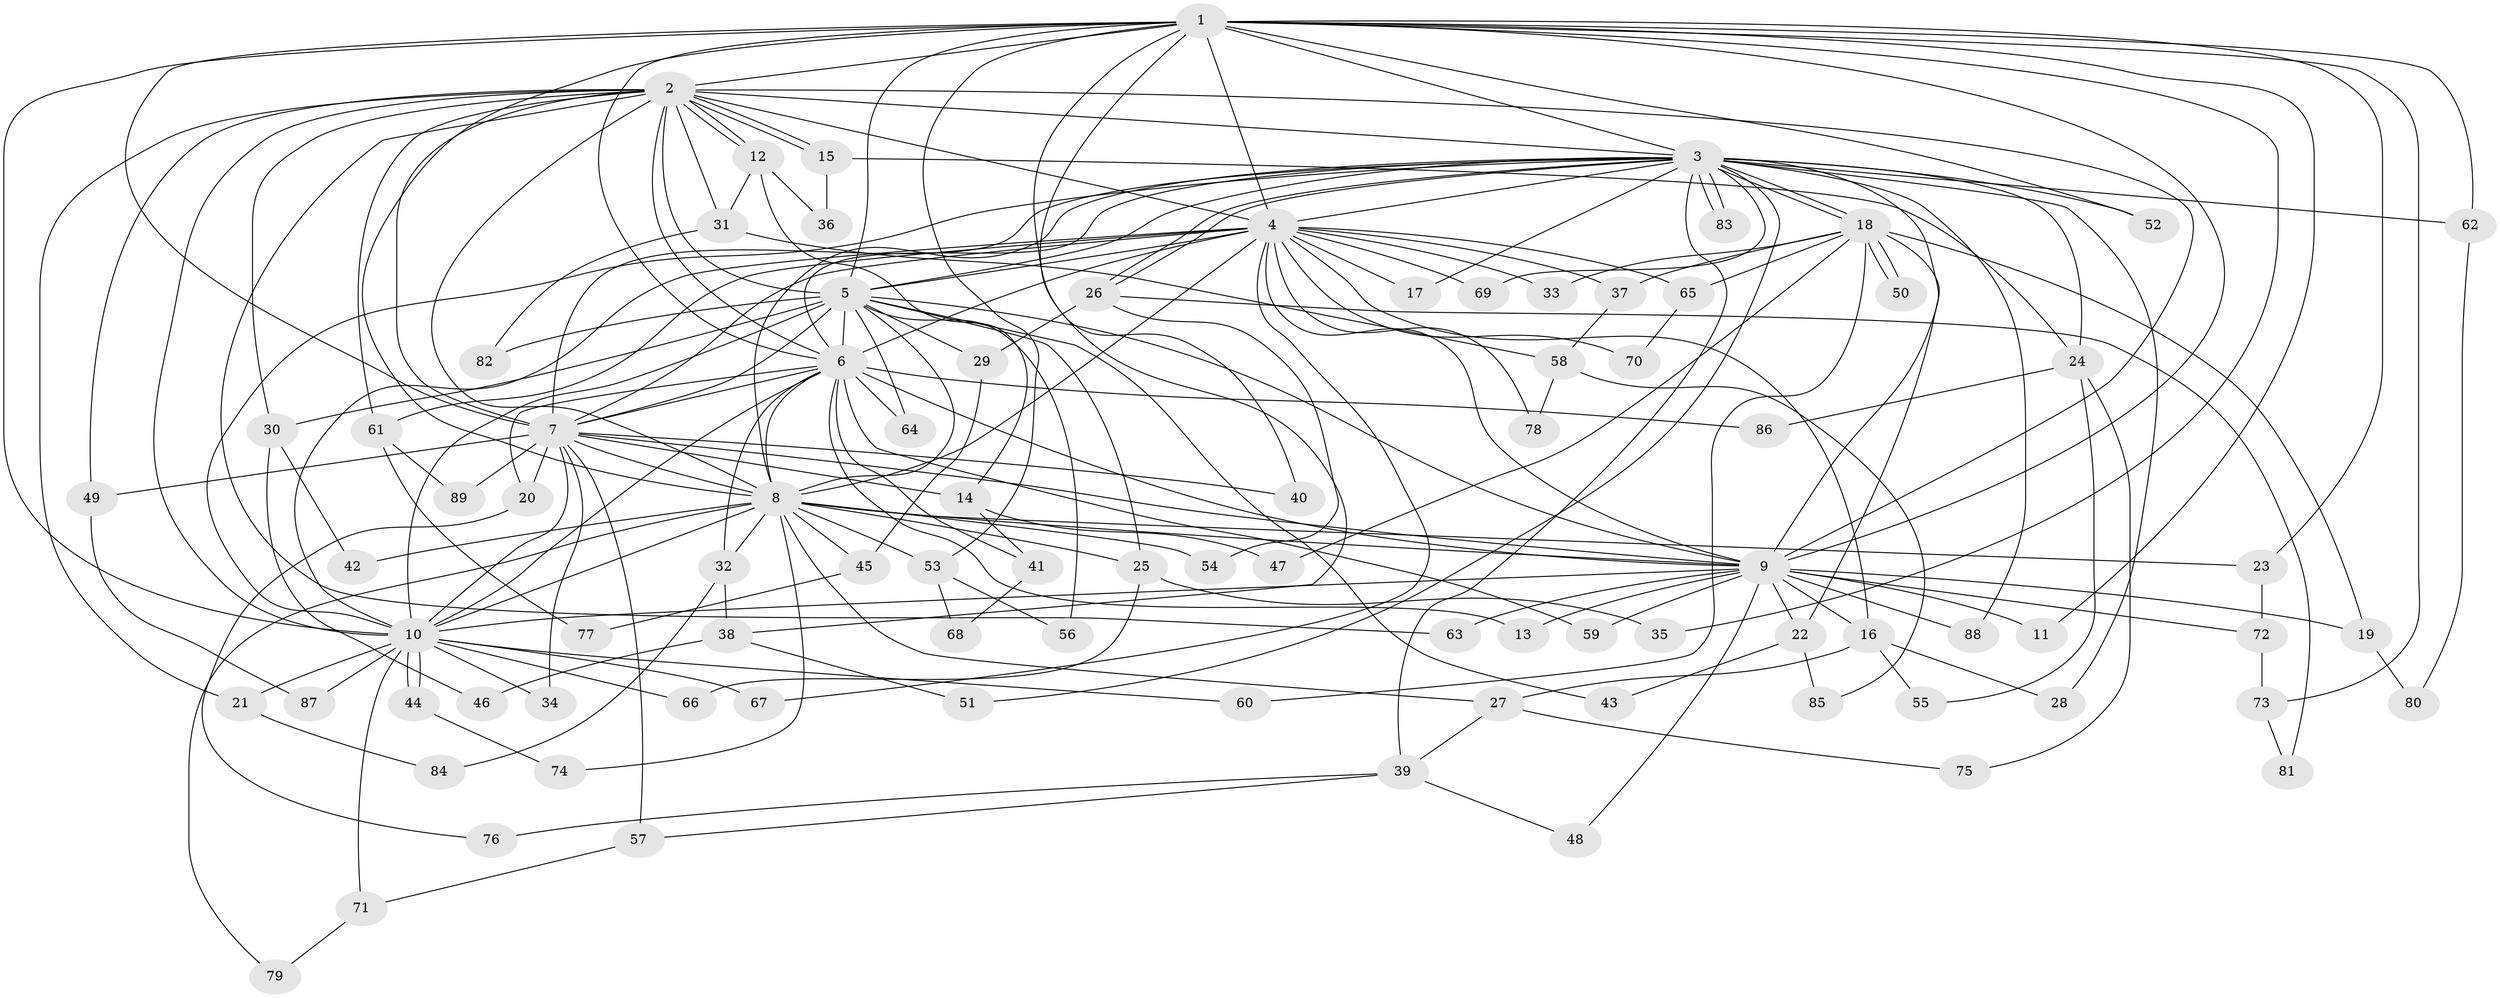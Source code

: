 // Generated by graph-tools (version 1.1) at 2025/45/03/09/25 04:45:06]
// undirected, 89 vertices, 203 edges
graph export_dot {
graph [start="1"]
  node [color=gray90,style=filled];
  1;
  2;
  3;
  4;
  5;
  6;
  7;
  8;
  9;
  10;
  11;
  12;
  13;
  14;
  15;
  16;
  17;
  18;
  19;
  20;
  21;
  22;
  23;
  24;
  25;
  26;
  27;
  28;
  29;
  30;
  31;
  32;
  33;
  34;
  35;
  36;
  37;
  38;
  39;
  40;
  41;
  42;
  43;
  44;
  45;
  46;
  47;
  48;
  49;
  50;
  51;
  52;
  53;
  54;
  55;
  56;
  57;
  58;
  59;
  60;
  61;
  62;
  63;
  64;
  65;
  66;
  67;
  68;
  69;
  70;
  71;
  72;
  73;
  74;
  75;
  76;
  77;
  78;
  79;
  80;
  81;
  82;
  83;
  84;
  85;
  86;
  87;
  88;
  89;
  1 -- 2;
  1 -- 3;
  1 -- 4;
  1 -- 5;
  1 -- 6;
  1 -- 7;
  1 -- 8;
  1 -- 9;
  1 -- 10;
  1 -- 11;
  1 -- 23;
  1 -- 35;
  1 -- 38;
  1 -- 40;
  1 -- 52;
  1 -- 53;
  1 -- 62;
  1 -- 73;
  2 -- 3;
  2 -- 4;
  2 -- 5;
  2 -- 6;
  2 -- 7;
  2 -- 8;
  2 -- 9;
  2 -- 10;
  2 -- 12;
  2 -- 12;
  2 -- 15;
  2 -- 15;
  2 -- 21;
  2 -- 30;
  2 -- 31;
  2 -- 49;
  2 -- 61;
  2 -- 63;
  3 -- 4;
  3 -- 5;
  3 -- 6;
  3 -- 7;
  3 -- 8;
  3 -- 9;
  3 -- 10;
  3 -- 17;
  3 -- 18;
  3 -- 18;
  3 -- 24;
  3 -- 26;
  3 -- 26;
  3 -- 28;
  3 -- 39;
  3 -- 51;
  3 -- 52;
  3 -- 62;
  3 -- 69;
  3 -- 83;
  3 -- 83;
  3 -- 88;
  4 -- 5;
  4 -- 6;
  4 -- 7;
  4 -- 8;
  4 -- 9;
  4 -- 10;
  4 -- 16;
  4 -- 17;
  4 -- 33;
  4 -- 37;
  4 -- 61;
  4 -- 65;
  4 -- 67;
  4 -- 69;
  4 -- 70;
  4 -- 78;
  5 -- 6;
  5 -- 7;
  5 -- 8;
  5 -- 9;
  5 -- 10;
  5 -- 25;
  5 -- 29;
  5 -- 30;
  5 -- 43;
  5 -- 56;
  5 -- 64;
  5 -- 82;
  6 -- 7;
  6 -- 8;
  6 -- 9;
  6 -- 10;
  6 -- 13;
  6 -- 20;
  6 -- 32;
  6 -- 41;
  6 -- 59;
  6 -- 64;
  6 -- 86;
  7 -- 8;
  7 -- 9;
  7 -- 10;
  7 -- 14;
  7 -- 20;
  7 -- 34;
  7 -- 40;
  7 -- 49;
  7 -- 57;
  7 -- 89;
  8 -- 9;
  8 -- 10;
  8 -- 23;
  8 -- 25;
  8 -- 27;
  8 -- 32;
  8 -- 42;
  8 -- 45;
  8 -- 53;
  8 -- 54;
  8 -- 74;
  8 -- 79;
  9 -- 10;
  9 -- 11;
  9 -- 13;
  9 -- 16;
  9 -- 19;
  9 -- 22;
  9 -- 48;
  9 -- 59;
  9 -- 63;
  9 -- 72;
  9 -- 88;
  10 -- 21;
  10 -- 34;
  10 -- 44;
  10 -- 44;
  10 -- 60;
  10 -- 66;
  10 -- 67;
  10 -- 71;
  10 -- 87;
  12 -- 14;
  12 -- 31;
  12 -- 36;
  14 -- 41;
  14 -- 47;
  15 -- 24;
  15 -- 36;
  16 -- 27;
  16 -- 28;
  16 -- 55;
  18 -- 19;
  18 -- 22;
  18 -- 33;
  18 -- 37;
  18 -- 47;
  18 -- 50;
  18 -- 50;
  18 -- 60;
  18 -- 65;
  19 -- 80;
  20 -- 76;
  21 -- 84;
  22 -- 43;
  22 -- 85;
  23 -- 72;
  24 -- 55;
  24 -- 75;
  24 -- 86;
  25 -- 35;
  25 -- 66;
  26 -- 29;
  26 -- 54;
  26 -- 81;
  27 -- 39;
  27 -- 75;
  29 -- 45;
  30 -- 42;
  30 -- 46;
  31 -- 58;
  31 -- 82;
  32 -- 38;
  32 -- 84;
  37 -- 58;
  38 -- 46;
  38 -- 51;
  39 -- 48;
  39 -- 57;
  39 -- 76;
  41 -- 68;
  44 -- 74;
  45 -- 77;
  49 -- 87;
  53 -- 56;
  53 -- 68;
  57 -- 71;
  58 -- 78;
  58 -- 85;
  61 -- 77;
  61 -- 89;
  62 -- 80;
  65 -- 70;
  71 -- 79;
  72 -- 73;
  73 -- 81;
}
